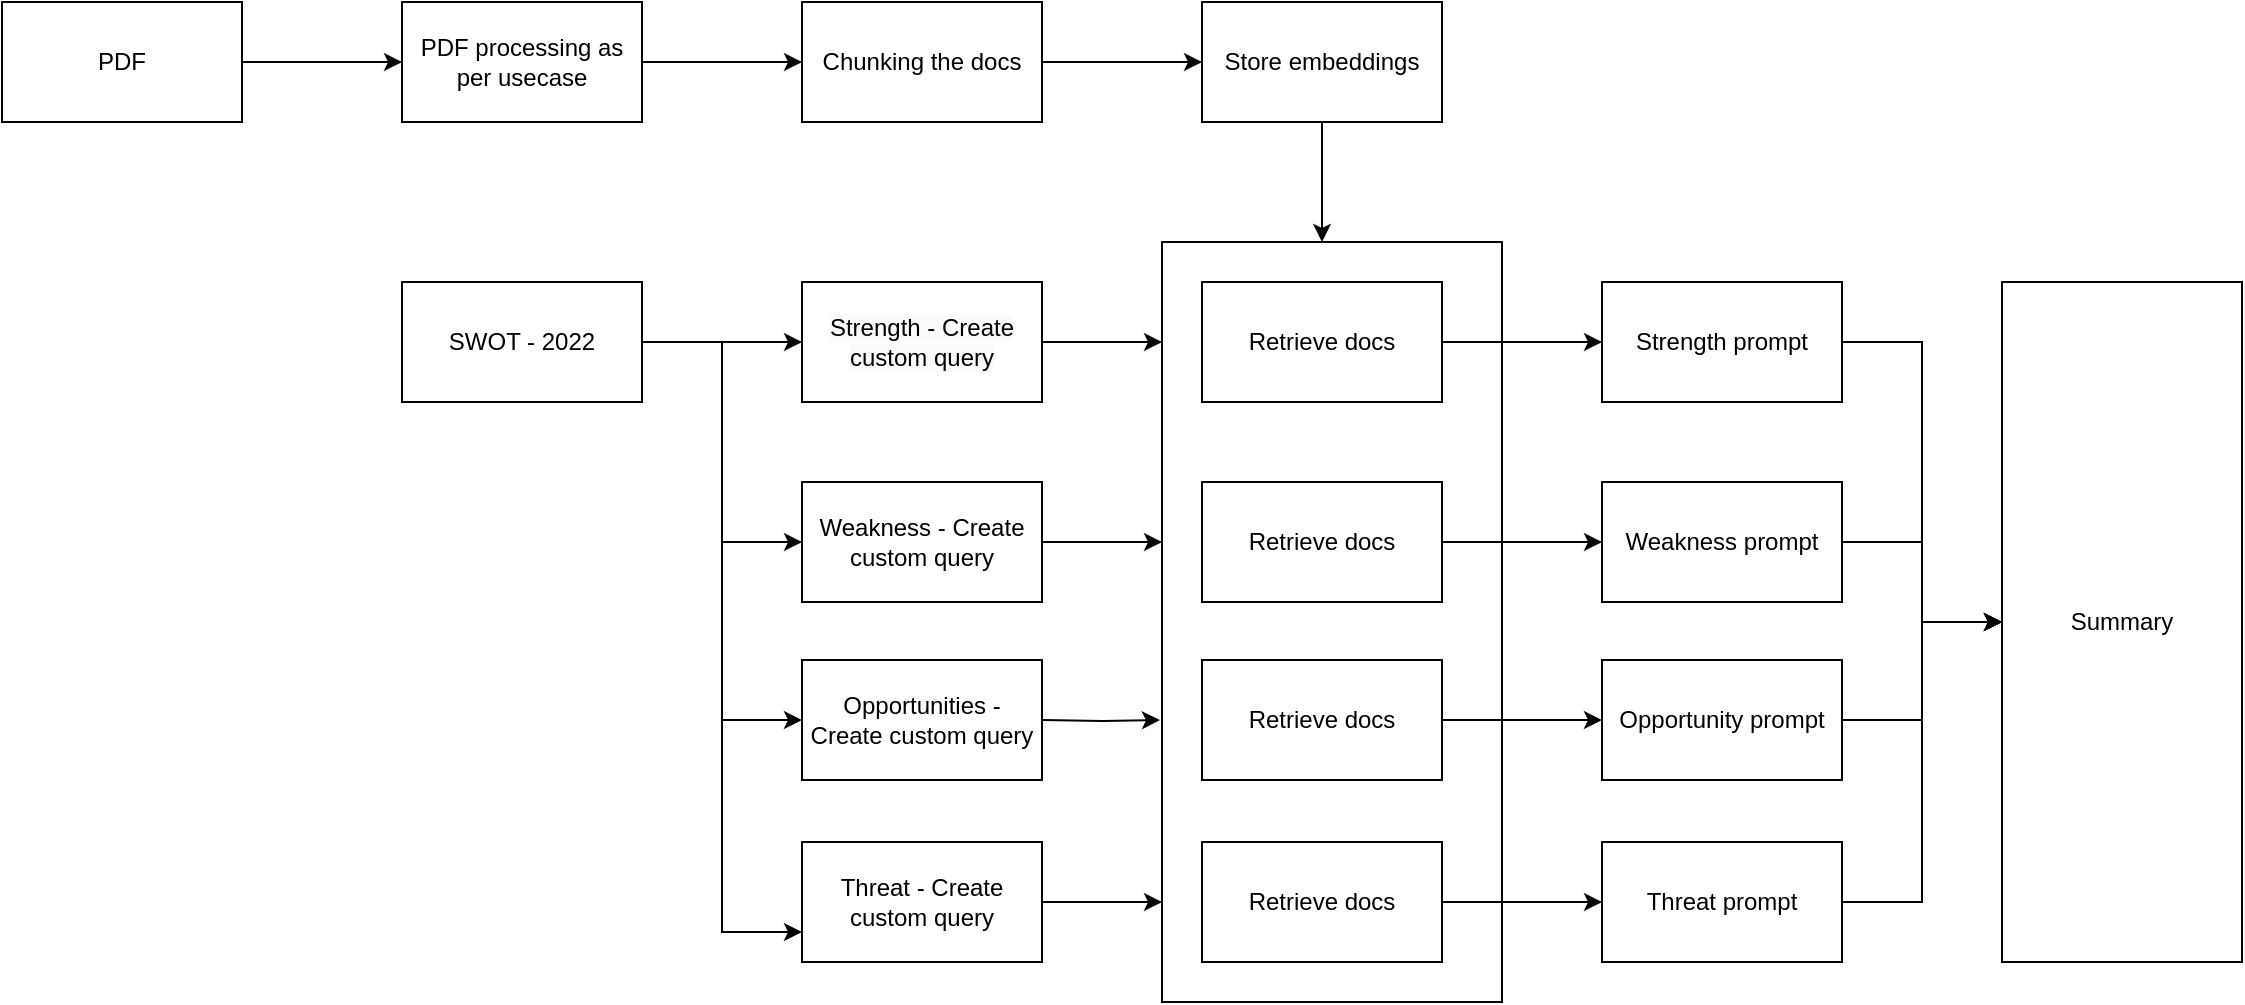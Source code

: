 <mxfile version="24.7.6">
  <diagram name="Page-1" id="3r1a8BDug0iRuxT-HRfR">
    <mxGraphModel dx="1224" dy="634" grid="1" gridSize="10" guides="1" tooltips="1" connect="1" arrows="1" fold="1" page="1" pageScale="1" pageWidth="827" pageHeight="1169" math="0" shadow="0">
      <root>
        <mxCell id="0" />
        <mxCell id="1" parent="0" />
        <mxCell id="qErXz1thQmx4FykYQ77L-52" value="" style="rounded=0;whiteSpace=wrap;html=1;" vertex="1" parent="1">
          <mxGeometry x="930" y="420" width="170" height="380" as="geometry" />
        </mxCell>
        <mxCell id="qErXz1thQmx4FykYQ77L-3" value="" style="edgeStyle=orthogonalEdgeStyle;rounded=0;orthogonalLoop=1;jettySize=auto;html=1;" edge="1" parent="1" source="qErXz1thQmx4FykYQ77L-1" target="qErXz1thQmx4FykYQ77L-2">
          <mxGeometry relative="1" as="geometry" />
        </mxCell>
        <mxCell id="qErXz1thQmx4FykYQ77L-1" value="PDF" style="rounded=0;whiteSpace=wrap;html=1;" vertex="1" parent="1">
          <mxGeometry x="350" y="300" width="120" height="60" as="geometry" />
        </mxCell>
        <mxCell id="qErXz1thQmx4FykYQ77L-5" value="" style="edgeStyle=orthogonalEdgeStyle;rounded=0;orthogonalLoop=1;jettySize=auto;html=1;" edge="1" parent="1" source="qErXz1thQmx4FykYQ77L-2" target="qErXz1thQmx4FykYQ77L-4">
          <mxGeometry relative="1" as="geometry" />
        </mxCell>
        <mxCell id="qErXz1thQmx4FykYQ77L-2" value="PDF processing as per usecase" style="rounded=0;whiteSpace=wrap;html=1;" vertex="1" parent="1">
          <mxGeometry x="550" y="300" width="120" height="60" as="geometry" />
        </mxCell>
        <mxCell id="qErXz1thQmx4FykYQ77L-7" value="" style="edgeStyle=orthogonalEdgeStyle;rounded=0;orthogonalLoop=1;jettySize=auto;html=1;" edge="1" parent="1" source="qErXz1thQmx4FykYQ77L-4" target="qErXz1thQmx4FykYQ77L-6">
          <mxGeometry relative="1" as="geometry" />
        </mxCell>
        <mxCell id="qErXz1thQmx4FykYQ77L-4" value="Chunking the docs" style="rounded=0;whiteSpace=wrap;html=1;" vertex="1" parent="1">
          <mxGeometry x="750" y="300" width="120" height="60" as="geometry" />
        </mxCell>
        <mxCell id="qErXz1thQmx4FykYQ77L-50" value="" style="edgeStyle=orthogonalEdgeStyle;rounded=0;orthogonalLoop=1;jettySize=auto;html=1;" edge="1" parent="1" source="qErXz1thQmx4FykYQ77L-6">
          <mxGeometry relative="1" as="geometry">
            <mxPoint x="1010" y="420" as="targetPoint" />
          </mxGeometry>
        </mxCell>
        <mxCell id="qErXz1thQmx4FykYQ77L-6" value="Store embeddings" style="rounded=0;whiteSpace=wrap;html=1;" vertex="1" parent="1">
          <mxGeometry x="950" y="300" width="120" height="60" as="geometry" />
        </mxCell>
        <mxCell id="qErXz1thQmx4FykYQ77L-34" value="" style="edgeStyle=orthogonalEdgeStyle;rounded=0;orthogonalLoop=1;jettySize=auto;html=1;" edge="1" parent="1" source="qErXz1thQmx4FykYQ77L-32" target="qErXz1thQmx4FykYQ77L-33">
          <mxGeometry relative="1" as="geometry" />
        </mxCell>
        <mxCell id="qErXz1thQmx4FykYQ77L-36" value="" style="edgeStyle=orthogonalEdgeStyle;rounded=0;orthogonalLoop=1;jettySize=auto;html=1;" edge="1" parent="1" source="qErXz1thQmx4FykYQ77L-32" target="qErXz1thQmx4FykYQ77L-35">
          <mxGeometry relative="1" as="geometry">
            <Array as="points">
              <mxPoint x="710" y="470" />
              <mxPoint x="710" y="570" />
            </Array>
          </mxGeometry>
        </mxCell>
        <mxCell id="qErXz1thQmx4FykYQ77L-39" style="edgeStyle=orthogonalEdgeStyle;rounded=0;orthogonalLoop=1;jettySize=auto;html=1;entryX=0;entryY=0.5;entryDx=0;entryDy=0;" edge="1" parent="1" source="qErXz1thQmx4FykYQ77L-32" target="qErXz1thQmx4FykYQ77L-38">
          <mxGeometry relative="1" as="geometry" />
        </mxCell>
        <mxCell id="qErXz1thQmx4FykYQ77L-41" style="edgeStyle=orthogonalEdgeStyle;rounded=0;orthogonalLoop=1;jettySize=auto;html=1;entryX=0;entryY=0.75;entryDx=0;entryDy=0;" edge="1" parent="1" source="qErXz1thQmx4FykYQ77L-32" target="qErXz1thQmx4FykYQ77L-40">
          <mxGeometry relative="1" as="geometry" />
        </mxCell>
        <mxCell id="qErXz1thQmx4FykYQ77L-32" value="SWOT - 2022" style="rounded=0;whiteSpace=wrap;html=1;" vertex="1" parent="1">
          <mxGeometry x="550" y="440" width="120" height="60" as="geometry" />
        </mxCell>
        <mxCell id="qErXz1thQmx4FykYQ77L-43" value="" style="edgeStyle=orthogonalEdgeStyle;rounded=0;orthogonalLoop=1;jettySize=auto;html=1;" edge="1" parent="1" source="qErXz1thQmx4FykYQ77L-33">
          <mxGeometry relative="1" as="geometry">
            <mxPoint x="930" y="470" as="targetPoint" />
          </mxGeometry>
        </mxCell>
        <mxCell id="qErXz1thQmx4FykYQ77L-33" value="&lt;meta charset=&quot;utf-8&quot;&gt;&lt;span style=&quot;color: rgb(0, 0, 0); font-family: Helvetica; font-size: 12px; font-style: normal; font-variant-ligatures: normal; font-variant-caps: normal; font-weight: 400; letter-spacing: normal; orphans: 2; text-align: center; text-indent: 0px; text-transform: none; widows: 2; word-spacing: 0px; -webkit-text-stroke-width: 0px; white-space: normal; background-color: rgb(251, 251, 251); text-decoration-thickness: initial; text-decoration-style: initial; text-decoration-color: initial; display: inline !important; float: none;&quot;&gt;Strength - Create custom query&lt;/span&gt;" style="rounded=0;whiteSpace=wrap;html=1;" vertex="1" parent="1">
          <mxGeometry x="750" y="440" width="120" height="60" as="geometry" />
        </mxCell>
        <mxCell id="qErXz1thQmx4FykYQ77L-35" value="Weakness - Create custom query" style="rounded=0;whiteSpace=wrap;html=1;" vertex="1" parent="1">
          <mxGeometry x="750" y="540" width="120" height="60" as="geometry" />
        </mxCell>
        <mxCell id="qErXz1thQmx4FykYQ77L-38" value="Opportunities - Create custom query" style="rounded=0;whiteSpace=wrap;html=1;" vertex="1" parent="1">
          <mxGeometry x="750" y="629" width="120" height="60" as="geometry" />
        </mxCell>
        <mxCell id="qErXz1thQmx4FykYQ77L-40" value="Threat - Create custom query" style="rounded=0;whiteSpace=wrap;html=1;" vertex="1" parent="1">
          <mxGeometry x="750" y="720" width="120" height="60" as="geometry" />
        </mxCell>
        <mxCell id="qErXz1thQmx4FykYQ77L-56" value="" style="edgeStyle=orthogonalEdgeStyle;rounded=0;orthogonalLoop=1;jettySize=auto;html=1;" edge="1" parent="1" source="qErXz1thQmx4FykYQ77L-42" target="qErXz1thQmx4FykYQ77L-55">
          <mxGeometry relative="1" as="geometry" />
        </mxCell>
        <mxCell id="qErXz1thQmx4FykYQ77L-42" value="Retrieve docs" style="rounded=0;whiteSpace=wrap;html=1;" vertex="1" parent="1">
          <mxGeometry x="950" y="440" width="120" height="60" as="geometry" />
        </mxCell>
        <mxCell id="qErXz1thQmx4FykYQ77L-44" value="" style="edgeStyle=orthogonalEdgeStyle;rounded=0;orthogonalLoop=1;jettySize=auto;html=1;" edge="1" parent="1">
          <mxGeometry relative="1" as="geometry">
            <mxPoint x="870" y="570" as="sourcePoint" />
            <mxPoint x="930" y="570" as="targetPoint" />
          </mxGeometry>
        </mxCell>
        <mxCell id="qErXz1thQmx4FykYQ77L-58" value="" style="edgeStyle=orthogonalEdgeStyle;rounded=0;orthogonalLoop=1;jettySize=auto;html=1;" edge="1" parent="1" source="qErXz1thQmx4FykYQ77L-45" target="qErXz1thQmx4FykYQ77L-57">
          <mxGeometry relative="1" as="geometry" />
        </mxCell>
        <mxCell id="qErXz1thQmx4FykYQ77L-45" value="Retrieve docs" style="rounded=0;whiteSpace=wrap;html=1;" vertex="1" parent="1">
          <mxGeometry x="950" y="540" width="120" height="60" as="geometry" />
        </mxCell>
        <mxCell id="qErXz1thQmx4FykYQ77L-46" value="" style="edgeStyle=orthogonalEdgeStyle;rounded=0;orthogonalLoop=1;jettySize=auto;html=1;entryX=-0.006;entryY=0.629;entryDx=0;entryDy=0;entryPerimeter=0;" edge="1" parent="1" target="qErXz1thQmx4FykYQ77L-52">
          <mxGeometry relative="1" as="geometry">
            <mxPoint x="870" y="659" as="sourcePoint" />
            <mxPoint x="920" y="659" as="targetPoint" />
          </mxGeometry>
        </mxCell>
        <mxCell id="qErXz1thQmx4FykYQ77L-60" value="" style="edgeStyle=orthogonalEdgeStyle;rounded=0;orthogonalLoop=1;jettySize=auto;html=1;" edge="1" parent="1" source="qErXz1thQmx4FykYQ77L-47" target="qErXz1thQmx4FykYQ77L-59">
          <mxGeometry relative="1" as="geometry" />
        </mxCell>
        <mxCell id="qErXz1thQmx4FykYQ77L-47" value="Retrieve docs" style="rounded=0;whiteSpace=wrap;html=1;" vertex="1" parent="1">
          <mxGeometry x="950" y="629" width="120" height="60" as="geometry" />
        </mxCell>
        <mxCell id="qErXz1thQmx4FykYQ77L-48" value="" style="edgeStyle=orthogonalEdgeStyle;rounded=0;orthogonalLoop=1;jettySize=auto;html=1;" edge="1" parent="1">
          <mxGeometry relative="1" as="geometry">
            <mxPoint x="870" y="750" as="sourcePoint" />
            <mxPoint x="930" y="750" as="targetPoint" />
          </mxGeometry>
        </mxCell>
        <mxCell id="qErXz1thQmx4FykYQ77L-62" value="" style="edgeStyle=orthogonalEdgeStyle;rounded=0;orthogonalLoop=1;jettySize=auto;html=1;" edge="1" parent="1" source="qErXz1thQmx4FykYQ77L-49" target="qErXz1thQmx4FykYQ77L-61">
          <mxGeometry relative="1" as="geometry" />
        </mxCell>
        <mxCell id="qErXz1thQmx4FykYQ77L-49" value="Retrieve docs" style="rounded=0;whiteSpace=wrap;html=1;" vertex="1" parent="1">
          <mxGeometry x="950" y="720" width="120" height="60" as="geometry" />
        </mxCell>
        <mxCell id="qErXz1thQmx4FykYQ77L-64" value="" style="edgeStyle=orthogonalEdgeStyle;rounded=0;orthogonalLoop=1;jettySize=auto;html=1;" edge="1" parent="1" source="qErXz1thQmx4FykYQ77L-55" target="qErXz1thQmx4FykYQ77L-63">
          <mxGeometry relative="1" as="geometry" />
        </mxCell>
        <mxCell id="qErXz1thQmx4FykYQ77L-55" value="Strength prompt" style="rounded=0;whiteSpace=wrap;html=1;" vertex="1" parent="1">
          <mxGeometry x="1150" y="440" width="120" height="60" as="geometry" />
        </mxCell>
        <mxCell id="qErXz1thQmx4FykYQ77L-65" value="" style="edgeStyle=orthogonalEdgeStyle;rounded=0;orthogonalLoop=1;jettySize=auto;html=1;" edge="1" parent="1" source="qErXz1thQmx4FykYQ77L-57" target="qErXz1thQmx4FykYQ77L-63">
          <mxGeometry relative="1" as="geometry" />
        </mxCell>
        <mxCell id="qErXz1thQmx4FykYQ77L-57" value="Weakness prompt" style="rounded=0;whiteSpace=wrap;html=1;" vertex="1" parent="1">
          <mxGeometry x="1150" y="540" width="120" height="60" as="geometry" />
        </mxCell>
        <mxCell id="qErXz1thQmx4FykYQ77L-66" value="" style="edgeStyle=orthogonalEdgeStyle;rounded=0;orthogonalLoop=1;jettySize=auto;html=1;" edge="1" parent="1" source="qErXz1thQmx4FykYQ77L-59" target="qErXz1thQmx4FykYQ77L-63">
          <mxGeometry relative="1" as="geometry" />
        </mxCell>
        <mxCell id="qErXz1thQmx4FykYQ77L-59" value="Opportunity prompt" style="rounded=0;whiteSpace=wrap;html=1;" vertex="1" parent="1">
          <mxGeometry x="1150" y="629" width="120" height="60" as="geometry" />
        </mxCell>
        <mxCell id="qErXz1thQmx4FykYQ77L-67" value="" style="edgeStyle=orthogonalEdgeStyle;rounded=0;orthogonalLoop=1;jettySize=auto;html=1;" edge="1" parent="1" source="qErXz1thQmx4FykYQ77L-61" target="qErXz1thQmx4FykYQ77L-63">
          <mxGeometry relative="1" as="geometry" />
        </mxCell>
        <mxCell id="qErXz1thQmx4FykYQ77L-61" value="Threat prompt" style="rounded=0;whiteSpace=wrap;html=1;" vertex="1" parent="1">
          <mxGeometry x="1150" y="720" width="120" height="60" as="geometry" />
        </mxCell>
        <mxCell id="qErXz1thQmx4FykYQ77L-63" value="Summary" style="rounded=0;whiteSpace=wrap;html=1;" vertex="1" parent="1">
          <mxGeometry x="1350" y="440" width="120" height="340" as="geometry" />
        </mxCell>
      </root>
    </mxGraphModel>
  </diagram>
</mxfile>
